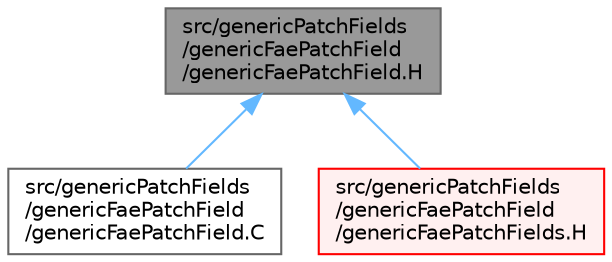 digraph "src/genericPatchFields/genericFaePatchField/genericFaePatchField.H"
{
 // LATEX_PDF_SIZE
  bgcolor="transparent";
  edge [fontname=Helvetica,fontsize=10,labelfontname=Helvetica,labelfontsize=10];
  node [fontname=Helvetica,fontsize=10,shape=box,height=0.2,width=0.4];
  Node1 [id="Node000001",label="src/genericPatchFields\l/genericFaePatchField\l/genericFaePatchField.H",height=0.2,width=0.4,color="gray40", fillcolor="grey60", style="filled", fontcolor="black",tooltip=" "];
  Node1 -> Node2 [id="edge1_Node000001_Node000002",dir="back",color="steelblue1",style="solid",tooltip=" "];
  Node2 [id="Node000002",label="src/genericPatchFields\l/genericFaePatchField\l/genericFaePatchField.C",height=0.2,width=0.4,color="grey40", fillcolor="white", style="filled",URL="$genericFaePatchField_8C.html",tooltip=" "];
  Node1 -> Node3 [id="edge2_Node000001_Node000003",dir="back",color="steelblue1",style="solid",tooltip=" "];
  Node3 [id="Node000003",label="src/genericPatchFields\l/genericFaePatchField\l/genericFaePatchFields.H",height=0.2,width=0.4,color="red", fillcolor="#FFF0F0", style="filled",URL="$genericFaePatchFields_8H.html",tooltip=" "];
}
